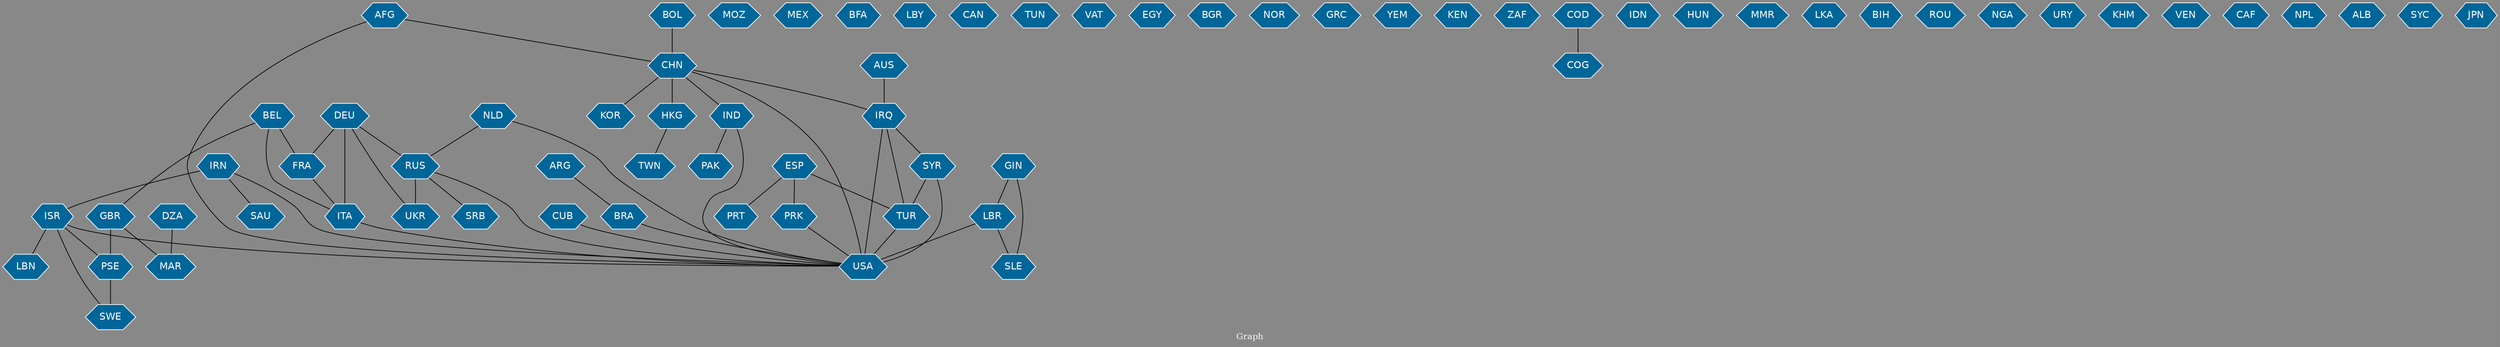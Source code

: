 // Countries together in item graph
graph {
	graph [bgcolor="#888888" fontcolor=white fontsize=12 label="Graph" outputorder=edgesfirst overlap=prism]
	node [color=white fillcolor="#006699" fontcolor=white fontname=Helvetica shape=hexagon style=filled]
	edge [arrowhead=open color=black fontcolor=white fontname=Courier fontsize=12]
		SYR [label=SYR]
		HKG [label=HKG]
		RUS [label=RUS]
		MOZ [label=MOZ]
		USA [label=USA]
		UKR [label=UKR]
		IRQ [label=IRQ]
		TUR [label=TUR]
		GBR [label=GBR]
		ISR [label=ISR]
		LBN [label=LBN]
		MEX [label=MEX]
		KOR [label=KOR]
		CHN [label=CHN]
		BRA [label=BRA]
		BFA [label=BFA]
		PSE [label=PSE]
		ESP [label=ESP]
		SLE [label=SLE]
		LBR [label=LBR]
		GIN [label=GIN]
		LBY [label=LBY]
		BEL [label=BEL]
		ITA [label=ITA]
		CAN [label=CAN]
		TUN [label=TUN]
		SWE [label=SWE]
		VAT [label=VAT]
		MAR [label=MAR]
		FRA [label=FRA]
		PRK [label=PRK]
		CUB [label=CUB]
		EGY [label=EGY]
		DZA [label=DZA]
		DEU [label=DEU]
		BGR [label=BGR]
		NOR [label=NOR]
		GRC [label=GRC]
		IRN [label=IRN]
		SRB [label=SRB]
		YEM [label=YEM]
		ARG [label=ARG]
		KEN [label=KEN]
		ZAF [label=ZAF]
		COD [label=COD]
		COG [label=COG]
		IDN [label=IDN]
		HUN [label=HUN]
		MMR [label=MMR]
		TWN [label=TWN]
		LKA [label=LKA]
		BIH [label=BIH]
		ROU [label=ROU]
		BOL [label=BOL]
		IND [label=IND]
		NGA [label=NGA]
		URY [label=URY]
		PAK [label=PAK]
		KHM [label=KHM]
		SAU [label=SAU]
		VEN [label=VEN]
		AFG [label=AFG]
		NLD [label=NLD]
		CAF [label=CAF]
		NPL [label=NPL]
		ALB [label=ALB]
		PRT [label=PRT]
		SYC [label=SYC]
		AUS [label=AUS]
		JPN [label=JPN]
			PSE -- SWE [weight=6]
			SYR -- USA [weight=3]
			DEU -- UKR [weight=1]
			ISR -- PSE [weight=2]
			SYR -- TUR [weight=11]
			DEU -- RUS [weight=1]
			IND -- PAK [weight=1]
			ITA -- USA [weight=1]
			CHN -- USA [weight=1]
			CUB -- USA [weight=1]
			IRQ -- TUR [weight=1]
			ESP -- TUR [weight=1]
			ESP -- PRT [weight=1]
			DEU -- FRA [weight=2]
			CHN -- IRQ [weight=1]
			IRQ -- USA [weight=2]
			BOL -- CHN [weight=3]
			AFG -- CHN [weight=1]
			NLD -- RUS [weight=1]
			ARG -- BRA [weight=1]
			HKG -- TWN [weight=1]
			ISR -- USA [weight=3]
			DEU -- ITA [weight=4]
			CHN -- IND [weight=1]
			AUS -- IRQ [weight=1]
			NLD -- USA [weight=1]
			IND -- USA [weight=1]
			DZA -- MAR [weight=1]
			AFG -- USA [weight=1]
			BRA -- USA [weight=1]
			RUS -- USA [weight=1]
			GIN -- SLE [weight=1]
			RUS -- UKR [weight=17]
			RUS -- SRB [weight=2]
			BEL -- FRA [weight=3]
			IRQ -- SYR [weight=2]
			LBR -- USA [weight=3]
			IRN -- USA [weight=2]
			FRA -- ITA [weight=4]
			GBR -- PSE [weight=4]
			BEL -- ITA [weight=1]
			IRN -- SAU [weight=1]
			ESP -- PRK [weight=1]
			LBR -- SLE [weight=1]
			GBR -- MAR [weight=2]
			COD -- COG [weight=1]
			TUR -- USA [weight=7]
			IRN -- ISR [weight=2]
			PRK -- USA [weight=1]
			CHN -- KOR [weight=2]
			BEL -- GBR [weight=2]
			ISR -- SWE [weight=1]
			ISR -- LBN [weight=1]
			GIN -- LBR [weight=1]
			CHN -- HKG [weight=3]
}